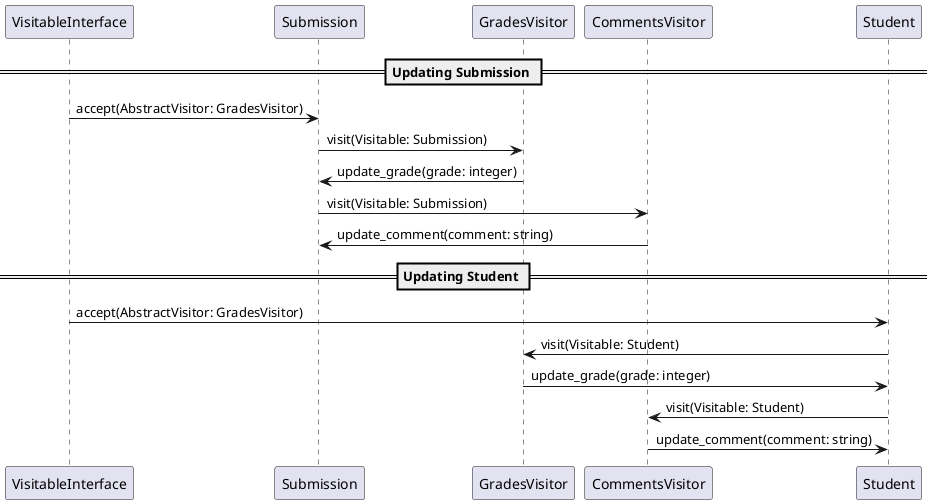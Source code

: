 @startuml
participant VisitableInterface
participant Submission
participant GradesVisitor
participant CommentsVisitor
participant Student

== Updating Submission ==
VisitableInterface->Submission:accept(AbstractVisitor: GradesVisitor)
Submission->GradesVisitor:visit(Visitable: Submission)
GradesVisitor->Submission:update_grade(grade: integer)
Submission->CommentsVisitor:visit(Visitable: Submission)
CommentsVisitor->Submission:update_comment(comment: string)

== Updating Student ==
VisitableInterface->Student:accept(AbstractVisitor: GradesVisitor)
Student->GradesVisitor:visit(Visitable: Student)
GradesVisitor->Student:update_grade(grade: integer)
Student->CommentsVisitor:visit(Visitable: Student)
CommentsVisitor->Student:update_comment(comment: string)
@enduml

